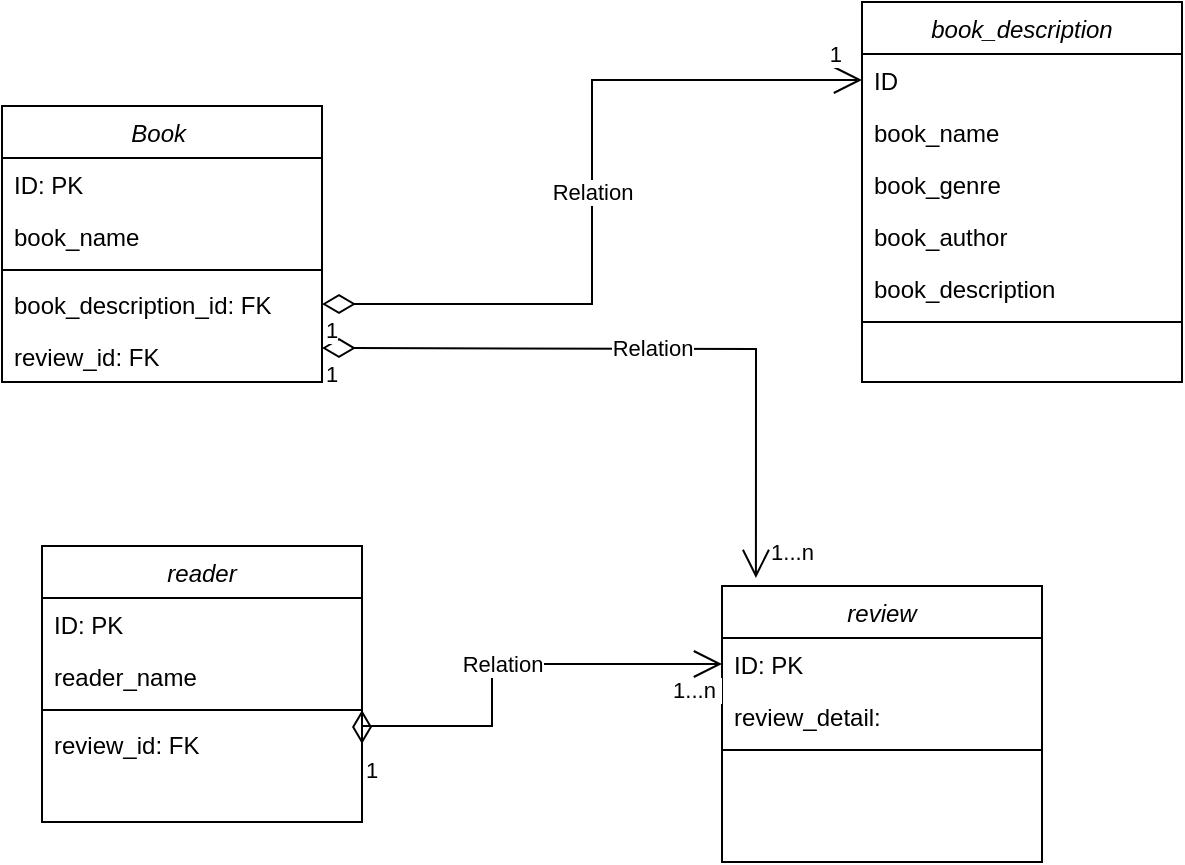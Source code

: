 <mxfile version="18.0.6"><diagram id="C5RBs43oDa-KdzZeNtuy" name="Page-1"><mxGraphModel dx="752" dy="524" grid="1" gridSize="10" guides="1" tooltips="1" connect="1" arrows="1" fold="1" page="1" pageScale="1" pageWidth="827" pageHeight="1169" math="0" shadow="0"><root><mxCell id="WIyWlLk6GJQsqaUBKTNV-0"/><mxCell id="WIyWlLk6GJQsqaUBKTNV-1" parent="WIyWlLk6GJQsqaUBKTNV-0"/><mxCell id="zkfFHV4jXpPFQw0GAbJ--0" value="Book " style="swimlane;fontStyle=2;align=center;verticalAlign=top;childLayout=stackLayout;horizontal=1;startSize=26;horizontalStack=0;resizeParent=1;resizeLast=0;collapsible=1;marginBottom=0;rounded=0;shadow=0;strokeWidth=1;" parent="WIyWlLk6GJQsqaUBKTNV-1" vertex="1"><mxGeometry x="40" y="80" width="160" height="138" as="geometry"><mxRectangle x="230" y="140" width="160" height="26" as="alternateBounds"/></mxGeometry></mxCell><mxCell id="zkfFHV4jXpPFQw0GAbJ--1" value="ID: PK" style="text;align=left;verticalAlign=top;spacingLeft=4;spacingRight=4;overflow=hidden;rotatable=0;points=[[0,0.5],[1,0.5]];portConstraint=eastwest;" parent="zkfFHV4jXpPFQw0GAbJ--0" vertex="1"><mxGeometry y="26" width="160" height="26" as="geometry"/></mxCell><mxCell id="zkfFHV4jXpPFQw0GAbJ--2" value="book_name" style="text;align=left;verticalAlign=top;spacingLeft=4;spacingRight=4;overflow=hidden;rotatable=0;points=[[0,0.5],[1,0.5]];portConstraint=eastwest;rounded=0;shadow=0;html=0;" parent="zkfFHV4jXpPFQw0GAbJ--0" vertex="1"><mxGeometry y="52" width="160" height="26" as="geometry"/></mxCell><mxCell id="zkfFHV4jXpPFQw0GAbJ--4" value="" style="line;html=1;strokeWidth=1;align=left;verticalAlign=middle;spacingTop=-1;spacingLeft=3;spacingRight=3;rotatable=0;labelPosition=right;points=[];portConstraint=eastwest;" parent="zkfFHV4jXpPFQw0GAbJ--0" vertex="1"><mxGeometry y="78" width="160" height="8" as="geometry"/></mxCell><mxCell id="GsWyrawB_2CTLqjQNv4R-6" value="book_description_id: FK" style="text;align=left;verticalAlign=top;spacingLeft=4;spacingRight=4;overflow=hidden;rotatable=0;points=[[0,0.5],[1,0.5]];portConstraint=eastwest;rounded=0;shadow=0;html=0;" vertex="1" parent="zkfFHV4jXpPFQw0GAbJ--0"><mxGeometry y="86" width="160" height="26" as="geometry"/></mxCell><mxCell id="GsWyrawB_2CTLqjQNv4R-40" value="review_id: FK" style="text;align=left;verticalAlign=top;spacingLeft=4;spacingRight=4;overflow=hidden;rotatable=0;points=[[0,0.5],[1,0.5]];portConstraint=eastwest;rounded=0;shadow=0;html=0;" vertex="1" parent="zkfFHV4jXpPFQw0GAbJ--0"><mxGeometry y="112" width="160" height="26" as="geometry"/></mxCell><mxCell id="GsWyrawB_2CTLqjQNv4R-0" value="book_description" style="swimlane;fontStyle=2;align=center;verticalAlign=top;childLayout=stackLayout;horizontal=1;startSize=26;horizontalStack=0;resizeParent=1;resizeLast=0;collapsible=1;marginBottom=0;rounded=0;shadow=0;strokeWidth=1;" vertex="1" parent="WIyWlLk6GJQsqaUBKTNV-1"><mxGeometry x="470" y="28" width="160" height="190" as="geometry"><mxRectangle x="230" y="140" width="160" height="26" as="alternateBounds"/></mxGeometry></mxCell><mxCell id="GsWyrawB_2CTLqjQNv4R-1" value="ID" style="text;align=left;verticalAlign=top;spacingLeft=4;spacingRight=4;overflow=hidden;rotatable=0;points=[[0,0.5],[1,0.5]];portConstraint=eastwest;" vertex="1" parent="GsWyrawB_2CTLqjQNv4R-0"><mxGeometry y="26" width="160" height="26" as="geometry"/></mxCell><mxCell id="GsWyrawB_2CTLqjQNv4R-2" value="book_name" style="text;align=left;verticalAlign=top;spacingLeft=4;spacingRight=4;overflow=hidden;rotatable=0;points=[[0,0.5],[1,0.5]];portConstraint=eastwest;rounded=0;shadow=0;html=0;" vertex="1" parent="GsWyrawB_2CTLqjQNv4R-0"><mxGeometry y="52" width="160" height="26" as="geometry"/></mxCell><mxCell id="GsWyrawB_2CTLqjQNv4R-7" value="book_genre" style="text;align=left;verticalAlign=top;spacingLeft=4;spacingRight=4;overflow=hidden;rotatable=0;points=[[0,0.5],[1,0.5]];portConstraint=eastwest;rounded=0;shadow=0;html=0;" vertex="1" parent="GsWyrawB_2CTLqjQNv4R-0"><mxGeometry y="78" width="160" height="26" as="geometry"/></mxCell><mxCell id="GsWyrawB_2CTLqjQNv4R-3" value="book_author" style="text;align=left;verticalAlign=top;spacingLeft=4;spacingRight=4;overflow=hidden;rotatable=0;points=[[0,0.5],[1,0.5]];portConstraint=eastwest;rounded=0;shadow=0;html=0;" vertex="1" parent="GsWyrawB_2CTLqjQNv4R-0"><mxGeometry y="104" width="160" height="26" as="geometry"/></mxCell><mxCell id="GsWyrawB_2CTLqjQNv4R-8" value="book_description" style="text;align=left;verticalAlign=top;spacingLeft=4;spacingRight=4;overflow=hidden;rotatable=0;points=[[0,0.5],[1,0.5]];portConstraint=eastwest;rounded=0;shadow=0;html=0;" vertex="1" parent="GsWyrawB_2CTLqjQNv4R-0"><mxGeometry y="130" width="160" height="26" as="geometry"/></mxCell><mxCell id="GsWyrawB_2CTLqjQNv4R-4" value="" style="line;html=1;strokeWidth=1;align=left;verticalAlign=middle;spacingTop=-1;spacingLeft=3;spacingRight=3;rotatable=0;labelPosition=right;points=[];portConstraint=eastwest;" vertex="1" parent="GsWyrawB_2CTLqjQNv4R-0"><mxGeometry y="156" width="160" height="8" as="geometry"/></mxCell><mxCell id="GsWyrawB_2CTLqjQNv4R-19" value="reader" style="swimlane;fontStyle=2;align=center;verticalAlign=top;childLayout=stackLayout;horizontal=1;startSize=26;horizontalStack=0;resizeParent=1;resizeLast=0;collapsible=1;marginBottom=0;rounded=0;shadow=0;strokeWidth=1;" vertex="1" parent="WIyWlLk6GJQsqaUBKTNV-1"><mxGeometry x="60" y="300" width="160" height="138" as="geometry"><mxRectangle x="230" y="140" width="160" height="26" as="alternateBounds"/></mxGeometry></mxCell><mxCell id="GsWyrawB_2CTLqjQNv4R-20" value="ID: PK" style="text;align=left;verticalAlign=top;spacingLeft=4;spacingRight=4;overflow=hidden;rotatable=0;points=[[0,0.5],[1,0.5]];portConstraint=eastwest;" vertex="1" parent="GsWyrawB_2CTLqjQNv4R-19"><mxGeometry y="26" width="160" height="26" as="geometry"/></mxCell><mxCell id="GsWyrawB_2CTLqjQNv4R-21" value="reader_name" style="text;align=left;verticalAlign=top;spacingLeft=4;spacingRight=4;overflow=hidden;rotatable=0;points=[[0,0.5],[1,0.5]];portConstraint=eastwest;rounded=0;shadow=0;html=0;" vertex="1" parent="GsWyrawB_2CTLqjQNv4R-19"><mxGeometry y="52" width="160" height="26" as="geometry"/></mxCell><mxCell id="GsWyrawB_2CTLqjQNv4R-22" value="" style="line;html=1;strokeWidth=1;align=left;verticalAlign=middle;spacingTop=-1;spacingLeft=3;spacingRight=3;rotatable=0;labelPosition=right;points=[];portConstraint=eastwest;" vertex="1" parent="GsWyrawB_2CTLqjQNv4R-19"><mxGeometry y="78" width="160" height="8" as="geometry"/></mxCell><mxCell id="GsWyrawB_2CTLqjQNv4R-23" value="review_id: FK" style="text;align=left;verticalAlign=top;spacingLeft=4;spacingRight=4;overflow=hidden;rotatable=0;points=[[0,0.5],[1,0.5]];portConstraint=eastwest;rounded=0;shadow=0;html=0;" vertex="1" parent="GsWyrawB_2CTLqjQNv4R-19"><mxGeometry y="86" width="160" height="26" as="geometry"/></mxCell><mxCell id="GsWyrawB_2CTLqjQNv4R-26" value="review" style="swimlane;fontStyle=2;align=center;verticalAlign=top;childLayout=stackLayout;horizontal=1;startSize=26;horizontalStack=0;resizeParent=1;resizeLast=0;collapsible=1;marginBottom=0;rounded=0;shadow=0;strokeWidth=1;" vertex="1" parent="WIyWlLk6GJQsqaUBKTNV-1"><mxGeometry x="400" y="320" width="160" height="138" as="geometry"><mxRectangle x="230" y="140" width="160" height="26" as="alternateBounds"/></mxGeometry></mxCell><mxCell id="GsWyrawB_2CTLqjQNv4R-27" value="ID: PK" style="text;align=left;verticalAlign=top;spacingLeft=4;spacingRight=4;overflow=hidden;rotatable=0;points=[[0,0.5],[1,0.5]];portConstraint=eastwest;" vertex="1" parent="GsWyrawB_2CTLqjQNv4R-26"><mxGeometry y="26" width="160" height="26" as="geometry"/></mxCell><mxCell id="GsWyrawB_2CTLqjQNv4R-28" value="review_detail:&#10;" style="text;align=left;verticalAlign=top;spacingLeft=4;spacingRight=4;overflow=hidden;rotatable=0;points=[[0,0.5],[1,0.5]];portConstraint=eastwest;rounded=0;shadow=0;html=0;" vertex="1" parent="GsWyrawB_2CTLqjQNv4R-26"><mxGeometry y="52" width="160" height="26" as="geometry"/></mxCell><mxCell id="GsWyrawB_2CTLqjQNv4R-29" value="" style="line;html=1;strokeWidth=1;align=left;verticalAlign=middle;spacingTop=-1;spacingLeft=3;spacingRight=3;rotatable=0;labelPosition=right;points=[];portConstraint=eastwest;" vertex="1" parent="GsWyrawB_2CTLqjQNv4R-26"><mxGeometry y="78" width="160" height="8" as="geometry"/></mxCell><mxCell id="GsWyrawB_2CTLqjQNv4R-37" value="Relation" style="endArrow=open;html=1;endSize=12;startArrow=diamondThin;startSize=14;startFill=0;edgeStyle=orthogonalEdgeStyle;rounded=0;entryX=0;entryY=0.5;entryDx=0;entryDy=0;exitX=1;exitY=0.5;exitDx=0;exitDy=0;" edge="1" parent="WIyWlLk6GJQsqaUBKTNV-1" source="GsWyrawB_2CTLqjQNv4R-23" target="GsWyrawB_2CTLqjQNv4R-27"><mxGeometry relative="1" as="geometry"><mxPoint x="170" y="360" as="sourcePoint"/><mxPoint x="330" y="360" as="targetPoint"/><Array as="points"><mxPoint x="220" y="390"/><mxPoint x="285" y="390"/><mxPoint x="285" y="359"/></Array></mxGeometry></mxCell><mxCell id="GsWyrawB_2CTLqjQNv4R-38" value="1" style="edgeLabel;resizable=0;html=1;align=left;verticalAlign=top;" connectable="0" vertex="1" parent="GsWyrawB_2CTLqjQNv4R-37"><mxGeometry x="-1" relative="1" as="geometry"/></mxCell><mxCell id="GsWyrawB_2CTLqjQNv4R-39" value="1...n&amp;nbsp;" style="edgeLabel;resizable=0;html=1;align=right;verticalAlign=top;" connectable="0" vertex="1" parent="GsWyrawB_2CTLqjQNv4R-37"><mxGeometry x="1" relative="1" as="geometry"/></mxCell><mxCell id="GsWyrawB_2CTLqjQNv4R-42" value="Relation" style="endArrow=open;html=1;endSize=12;startArrow=diamondThin;startSize=14;startFill=0;edgeStyle=orthogonalEdgeStyle;rounded=0;entryX=0.106;entryY=-0.029;entryDx=0;entryDy=0;entryPerimeter=0;" edge="1" parent="WIyWlLk6GJQsqaUBKTNV-1" target="GsWyrawB_2CTLqjQNv4R-26"><mxGeometry relative="1" as="geometry"><mxPoint x="200.0" y="201" as="sourcePoint"/><mxPoint x="430" y="200" as="targetPoint"/></mxGeometry></mxCell><mxCell id="GsWyrawB_2CTLqjQNv4R-43" value="1" style="edgeLabel;resizable=0;html=1;align=left;verticalAlign=top;" connectable="0" vertex="1" parent="GsWyrawB_2CTLqjQNv4R-42"><mxGeometry x="-1" relative="1" as="geometry"/></mxCell><mxCell id="GsWyrawB_2CTLqjQNv4R-44" value="1...n&amp;nbsp;" style="edgeLabel;resizable=0;html=1;align=right;verticalAlign=top;" connectable="0" vertex="1" parent="GsWyrawB_2CTLqjQNv4R-42"><mxGeometry x="1" relative="1" as="geometry"><mxPoint x="33" y="-26" as="offset"/></mxGeometry></mxCell><mxCell id="GsWyrawB_2CTLqjQNv4R-45" value="Relation" style="endArrow=open;html=1;endSize=12;startArrow=diamondThin;startSize=14;startFill=0;edgeStyle=orthogonalEdgeStyle;rounded=0;entryX=0;entryY=0.5;entryDx=0;entryDy=0;exitX=1;exitY=0.5;exitDx=0;exitDy=0;" edge="1" parent="WIyWlLk6GJQsqaUBKTNV-1" source="GsWyrawB_2CTLqjQNv4R-6" target="GsWyrawB_2CTLqjQNv4R-1"><mxGeometry relative="1" as="geometry"><mxPoint x="200.0" y="170" as="sourcePoint"/><mxPoint x="416.96" y="284.998" as="targetPoint"/></mxGeometry></mxCell><mxCell id="GsWyrawB_2CTLqjQNv4R-46" value="1" style="edgeLabel;resizable=0;html=1;align=left;verticalAlign=top;" connectable="0" vertex="1" parent="GsWyrawB_2CTLqjQNv4R-45"><mxGeometry x="-1" relative="1" as="geometry"/></mxCell><mxCell id="GsWyrawB_2CTLqjQNv4R-47" value="1" style="edgeLabel;resizable=0;html=1;align=right;verticalAlign=top;" connectable="0" vertex="1" parent="GsWyrawB_2CTLqjQNv4R-45"><mxGeometry x="1" relative="1" as="geometry"><mxPoint x="-10" y="-26" as="offset"/></mxGeometry></mxCell></root></mxGraphModel></diagram></mxfile>